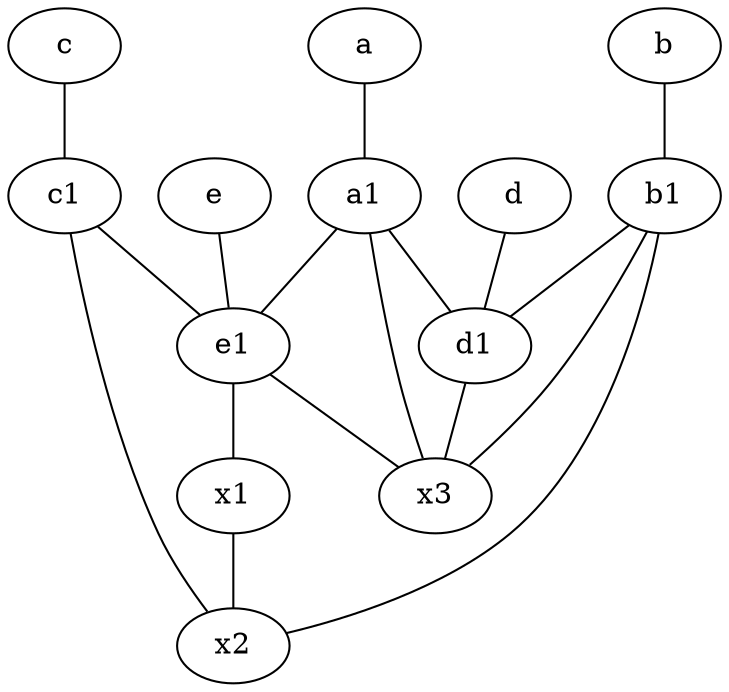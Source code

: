 graph {
	node [labelfontsize=50]
	c [labelfontsize=50 pos="4.5,2!"]
	a [labelfontsize=50 pos="8,2!"]
	c1 [labelfontsize=50 pos="4.5,3!"]
	d1 [labelfontsize=50 pos="3,5!"]
	d [labelfontsize=50 pos="2,5!"]
	x1 [labelfontsize=50]
	b [labelfontsize=50 pos="10,4!"]
	e1 [labelfontsize=50 pos="7,7!"]
	x2 [labelfontsize=50]
	e [labelfontsize=50 pos="7,9!"]
	a1 [labelfontsize=50 pos="8,3!"]
	b1 [labelfontsize=50 pos="9,4!"]
	x3 [labelfontsize=50]
	b1 -- d1
	d -- d1
	a -- a1
	a1 -- e1
	c -- c1
	b1 -- x2
	a1 -- x3
	e1 -- x1
	c1 -- e1
	e -- e1
	b1 -- x3
	c1 -- x2
	d1 -- x3
	e1 -- x3
	x1 -- x2
	b -- b1
	a1 -- d1
}
